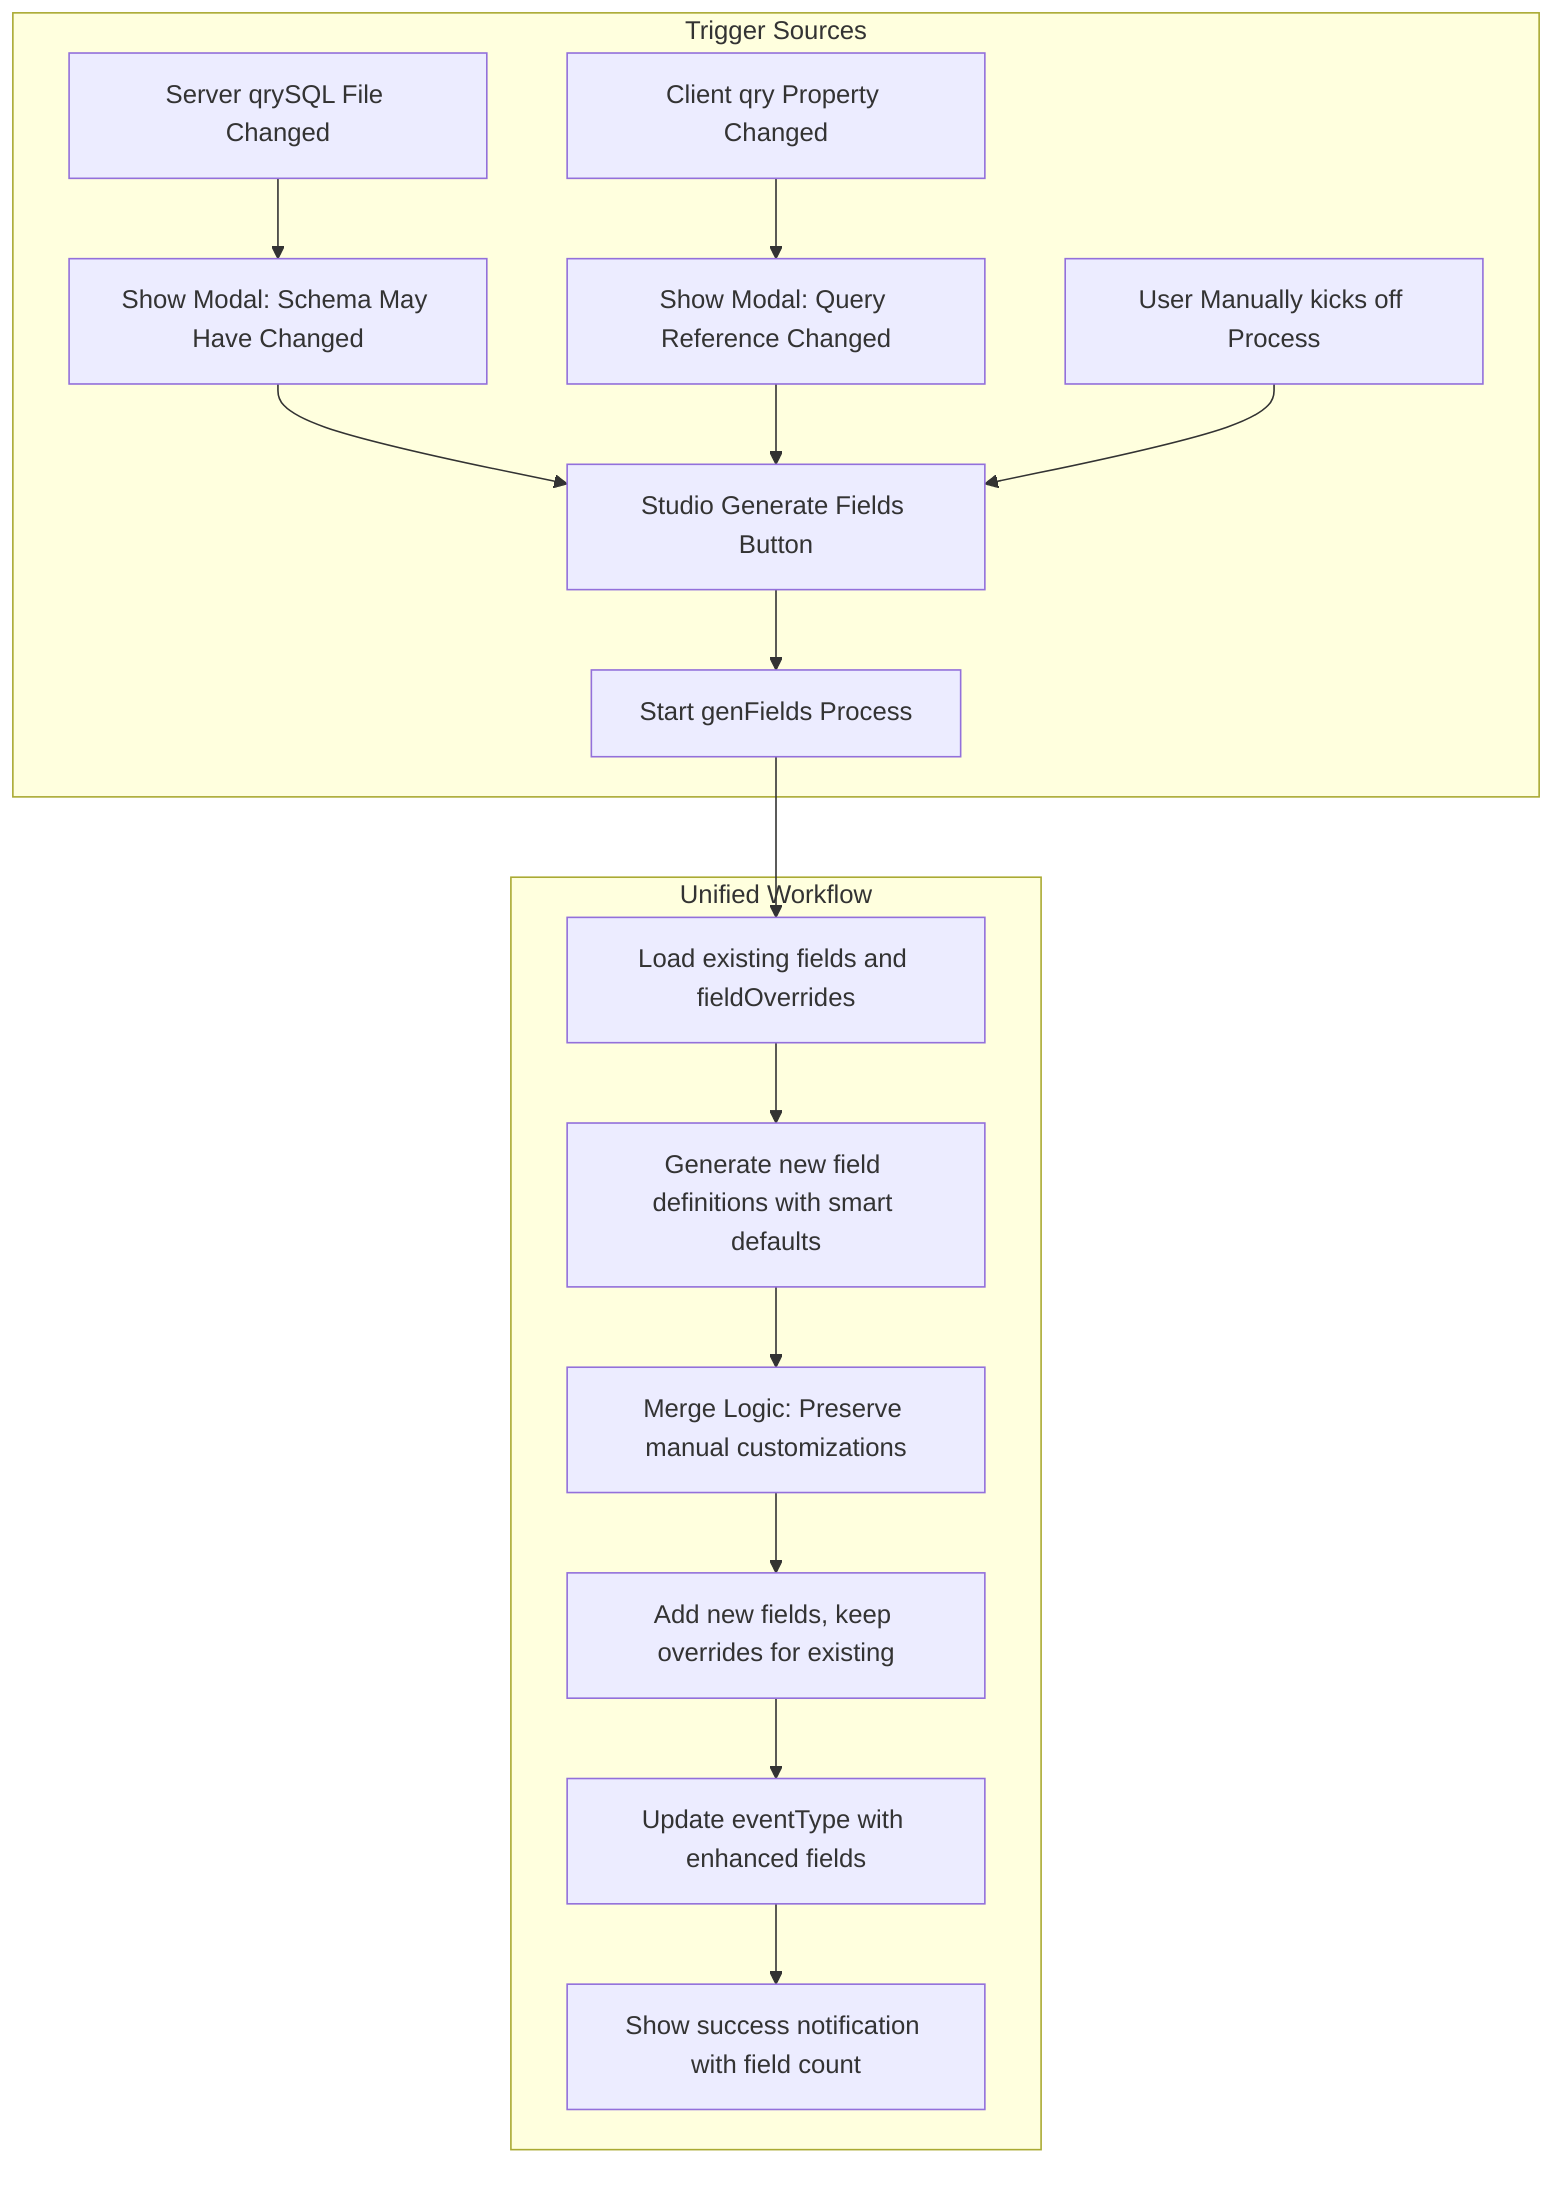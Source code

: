 graph TD
    subgraph "Trigger Sources"
        A4[User Manually kicks off Process]
        A1[Studio Generate Fields Button] --> W1[Start genFields Process]
        A2[Server qrySQL File Changed] --> M1[Show Modal: Schema May Have Changed]
        A3[Client qry Property Changed] --> M2[Show Modal: Query Reference Changed]
        M1 --> A1
        M2 --> A1
        A4 --> A1
    end

    subgraph "Unified Workflow"
        W1 --> W2[Load existing fields and fieldOverrides]
        W2 --> W3[Generate new field definitions with smart defaults]
        W3 --> W4[Merge Logic: Preserve manual customizations]
        W4 --> W5[Add new fields, keep overrides for existing]
        W5 --> W6[Update eventType with enhanced fields]
        W6 --> W7[Show success notification with field count]
    end